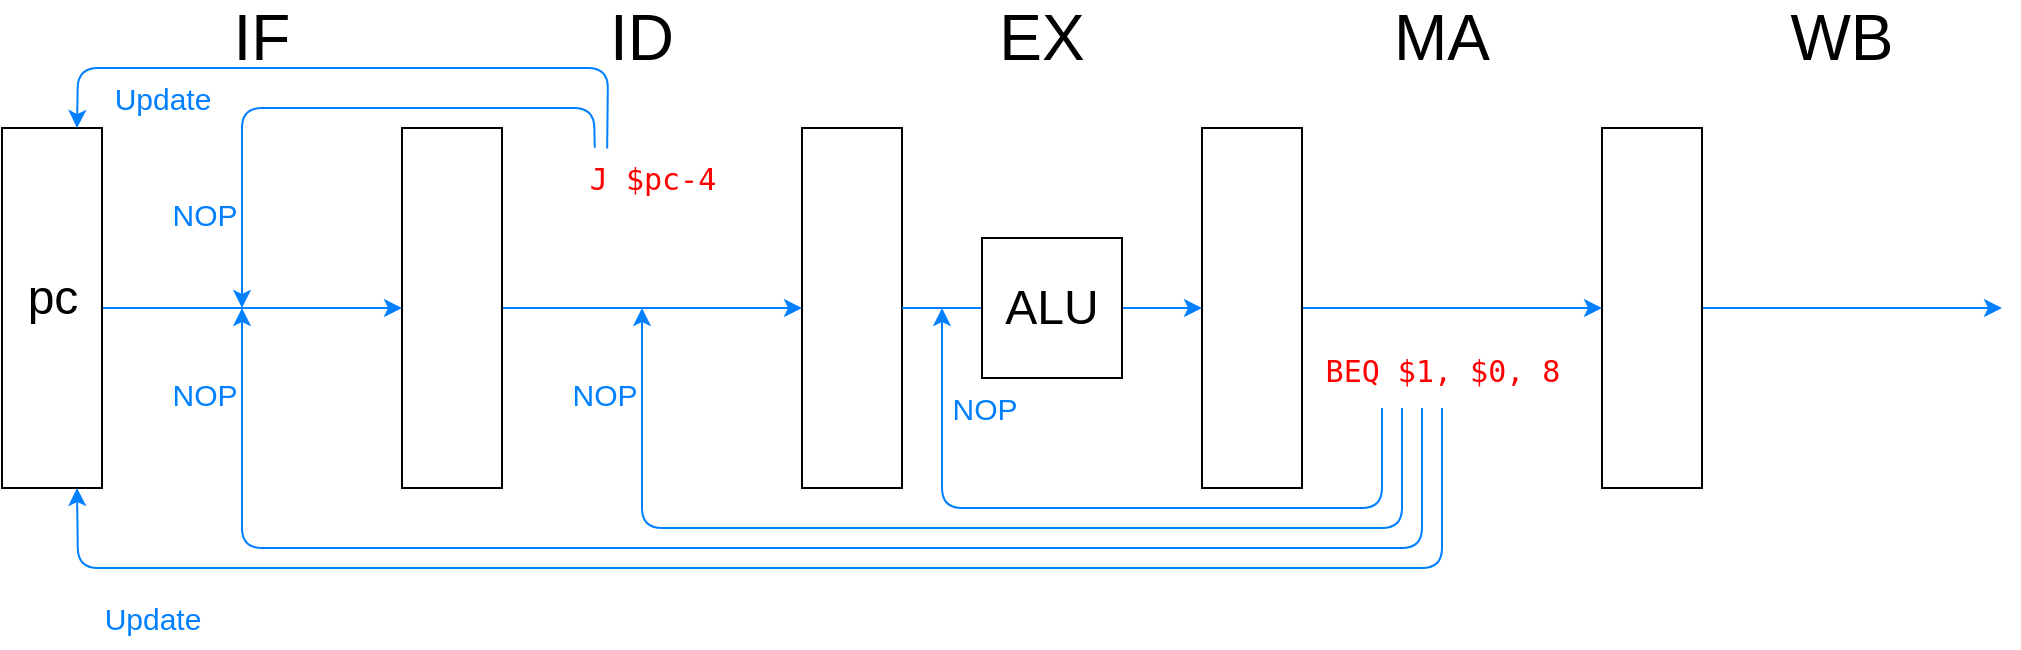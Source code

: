 <mxfile>
    <diagram name="Copy of Copy of Page-2" id="CYs3yb7ZAEGawhhmv_HU">
        <mxGraphModel dx="2024" dy="572" grid="1" gridSize="10" guides="1" tooltips="1" connect="1" arrows="1" fold="1" page="1" pageScale="1" pageWidth="850" pageHeight="1100" math="0" shadow="0">
            <root>
                <mxCell id="PFlZ0W-X7NKPzfCehPSE-0"/>
                <mxCell id="PFlZ0W-X7NKPzfCehPSE-1" parent="PFlZ0W-X7NKPzfCehPSE-0"/>
                <mxCell id="PFlZ0W-X7NKPzfCehPSE-2" style="edgeStyle=none;html=1;exitX=1;exitY=0.5;exitDx=0;exitDy=0;entryX=0;entryY=0.5;entryDx=0;entryDy=0;strokeColor=#007FFF;fontSize=18;fontColor=#000000;" edge="1" parent="PFlZ0W-X7NKPzfCehPSE-1" source="PFlZ0W-X7NKPzfCehPSE-3" target="PFlZ0W-X7NKPzfCehPSE-6">
                    <mxGeometry relative="1" as="geometry"/>
                </mxCell>
                <mxCell id="PFlZ0W-X7NKPzfCehPSE-3" value="" style="rounded=0;whiteSpace=wrap;html=1;fontColor=#000000;" vertex="1" parent="PFlZ0W-X7NKPzfCehPSE-1">
                    <mxGeometry x="200" y="280" width="50" height="180" as="geometry"/>
                </mxCell>
                <mxCell id="PFlZ0W-X7NKPzfCehPSE-4" value="pc" style="text;html=1;align=center;verticalAlign=middle;resizable=0;points=[];autosize=1;strokeColor=none;fillColor=none;fontColor=#000000;fontSize=24;" vertex="1" parent="PFlZ0W-X7NKPzfCehPSE-1">
                    <mxGeometry x="200" y="345" width="50" height="40" as="geometry"/>
                </mxCell>
                <mxCell id="PFlZ0W-X7NKPzfCehPSE-5" style="edgeStyle=none;html=1;exitX=1;exitY=0.5;exitDx=0;exitDy=0;entryX=0;entryY=0.5;entryDx=0;entryDy=0;strokeColor=#007FFF;fontSize=18;fontColor=#000000;" edge="1" parent="PFlZ0W-X7NKPzfCehPSE-1" source="PFlZ0W-X7NKPzfCehPSE-6" target="PFlZ0W-X7NKPzfCehPSE-8">
                    <mxGeometry relative="1" as="geometry"/>
                </mxCell>
                <mxCell id="PFlZ0W-X7NKPzfCehPSE-6" value="" style="rounded=0;whiteSpace=wrap;html=1;fontColor=#000000;" vertex="1" parent="PFlZ0W-X7NKPzfCehPSE-1">
                    <mxGeometry x="400" y="280" width="50" height="180" as="geometry"/>
                </mxCell>
                <mxCell id="PFlZ0W-X7NKPzfCehPSE-7" style="edgeStyle=none;html=1;exitX=1;exitY=0.5;exitDx=0;exitDy=0;entryX=0;entryY=0.5;entryDx=0;entryDy=0;strokeColor=#007FFF;fontSize=18;fontColor=#000000;startArrow=none;" edge="1" parent="PFlZ0W-X7NKPzfCehPSE-1" source="PFlZ0W-X7NKPzfCehPSE-19" target="PFlZ0W-X7NKPzfCehPSE-10">
                    <mxGeometry relative="1" as="geometry"/>
                </mxCell>
                <mxCell id="PFlZ0W-X7NKPzfCehPSE-8" value="" style="rounded=0;whiteSpace=wrap;html=1;fontColor=#000000;" vertex="1" parent="PFlZ0W-X7NKPzfCehPSE-1">
                    <mxGeometry x="600" y="280" width="50" height="180" as="geometry"/>
                </mxCell>
                <mxCell id="PFlZ0W-X7NKPzfCehPSE-9" style="edgeStyle=none;html=1;exitX=1;exitY=0.5;exitDx=0;exitDy=0;entryX=0;entryY=0.5;entryDx=0;entryDy=0;strokeColor=#007FFF;fontSize=18;fontColor=#000000;" edge="1" parent="PFlZ0W-X7NKPzfCehPSE-1" source="PFlZ0W-X7NKPzfCehPSE-10" target="PFlZ0W-X7NKPzfCehPSE-12">
                    <mxGeometry relative="1" as="geometry"/>
                </mxCell>
                <mxCell id="PFlZ0W-X7NKPzfCehPSE-10" value="" style="rounded=0;whiteSpace=wrap;html=1;fontColor=#000000;" vertex="1" parent="PFlZ0W-X7NKPzfCehPSE-1">
                    <mxGeometry x="800" y="280" width="50" height="180" as="geometry"/>
                </mxCell>
                <mxCell id="PFlZ0W-X7NKPzfCehPSE-11" style="edgeStyle=none;html=1;exitX=1;exitY=0.5;exitDx=0;exitDy=0;entryX=0;entryY=0.5;entryDx=0;entryDy=0;strokeColor=#007FFF;fontSize=18;fontColor=#000000;" edge="1" parent="PFlZ0W-X7NKPzfCehPSE-1" source="PFlZ0W-X7NKPzfCehPSE-12">
                    <mxGeometry relative="1" as="geometry">
                        <mxPoint x="1200" y="370" as="targetPoint"/>
                    </mxGeometry>
                </mxCell>
                <mxCell id="PFlZ0W-X7NKPzfCehPSE-12" value="" style="rounded=0;whiteSpace=wrap;html=1;fontColor=#000000;" vertex="1" parent="PFlZ0W-X7NKPzfCehPSE-1">
                    <mxGeometry x="1000" y="280" width="50" height="180" as="geometry"/>
                </mxCell>
                <mxCell id="PFlZ0W-X7NKPzfCehPSE-13" value="&lt;font style=&quot;font-size: 32px;&quot;&gt;IF&lt;/font&gt;" style="text;html=1;strokeColor=none;fillColor=none;align=center;verticalAlign=middle;whiteSpace=wrap;rounded=0;fontSize=32;fontColor=#000000;" vertex="1" parent="PFlZ0W-X7NKPzfCehPSE-1">
                    <mxGeometry x="300" y="220" width="60" height="30" as="geometry"/>
                </mxCell>
                <mxCell id="PFlZ0W-X7NKPzfCehPSE-14" value="&lt;font style=&quot;font-size: 32px;&quot;&gt;ID&lt;/font&gt;" style="text;html=1;strokeColor=none;fillColor=none;align=center;verticalAlign=middle;whiteSpace=wrap;rounded=0;fontSize=32;fontColor=#000000;" vertex="1" parent="PFlZ0W-X7NKPzfCehPSE-1">
                    <mxGeometry x="490" y="220" width="60" height="30" as="geometry"/>
                </mxCell>
                <mxCell id="PFlZ0W-X7NKPzfCehPSE-15" value="&lt;font style=&quot;font-size: 32px;&quot;&gt;EX&lt;/font&gt;" style="text;html=1;strokeColor=none;fillColor=none;align=center;verticalAlign=middle;whiteSpace=wrap;rounded=0;fontSize=32;fontColor=#000000;" vertex="1" parent="PFlZ0W-X7NKPzfCehPSE-1">
                    <mxGeometry x="690" y="220" width="60" height="30" as="geometry"/>
                </mxCell>
                <mxCell id="PFlZ0W-X7NKPzfCehPSE-16" value="&lt;font style=&quot;font-size: 32px;&quot;&gt;MA&lt;/font&gt;" style="text;html=1;strokeColor=none;fillColor=none;align=center;verticalAlign=middle;whiteSpace=wrap;rounded=0;fontSize=32;fontColor=#000000;" vertex="1" parent="PFlZ0W-X7NKPzfCehPSE-1">
                    <mxGeometry x="890" y="220" width="60" height="30" as="geometry"/>
                </mxCell>
                <mxCell id="PFlZ0W-X7NKPzfCehPSE-17" value="&lt;font style=&quot;font-size: 32px;&quot;&gt;WB&lt;/font&gt;" style="text;html=1;strokeColor=none;fillColor=none;align=center;verticalAlign=middle;whiteSpace=wrap;rounded=0;fontSize=32;fontColor=#000000;" vertex="1" parent="PFlZ0W-X7NKPzfCehPSE-1">
                    <mxGeometry x="1090" y="220" width="60" height="30" as="geometry"/>
                </mxCell>
                <mxCell id="PFlZ0W-X7NKPzfCehPSE-18" value="" style="edgeStyle=none;html=1;exitX=1;exitY=0.5;exitDx=0;exitDy=0;entryX=0;entryY=0.5;entryDx=0;entryDy=0;strokeColor=#007FFF;fontSize=18;fontColor=#000000;endArrow=none;" edge="1" parent="PFlZ0W-X7NKPzfCehPSE-1" source="PFlZ0W-X7NKPzfCehPSE-8" target="PFlZ0W-X7NKPzfCehPSE-19">
                    <mxGeometry relative="1" as="geometry">
                        <mxPoint x="650" y="370" as="sourcePoint"/>
                        <mxPoint x="800" y="370" as="targetPoint"/>
                    </mxGeometry>
                </mxCell>
                <mxCell id="PFlZ0W-X7NKPzfCehPSE-19" value="&lt;font style=&quot;font-size: 24px;&quot;&gt;ALU&lt;/font&gt;" style="rounded=0;whiteSpace=wrap;html=1;fontColor=#000000;" vertex="1" parent="PFlZ0W-X7NKPzfCehPSE-1">
                    <mxGeometry x="690" y="335" width="70" height="70" as="geometry"/>
                </mxCell>
                <mxCell id="PFlZ0W-X7NKPzfCehPSE-20" value="J $pc-4" style="text;html=1;align=center;verticalAlign=middle;resizable=0;points=[];autosize=1;strokeColor=none;fillColor=none;fontSize=15;fontColor=#FF0000;fontFamily=Monospace;" vertex="1" parent="PFlZ0W-X7NKPzfCehPSE-1">
                    <mxGeometry x="480" y="290" width="90" height="30" as="geometry"/>
                </mxCell>
                <mxCell id="qF0k6bz7F3KqSEdvzE9X-1" value="" style="endArrow=classic;html=1;fontSize=15;fontColor=#FF0000;exitX=0.182;exitY=-0.004;exitDx=0;exitDy=0;exitPerimeter=0;strokeColor=#007FFF;" edge="1" parent="PFlZ0W-X7NKPzfCehPSE-1" source="PFlZ0W-X7NKPzfCehPSE-20">
                    <mxGeometry width="50" height="50" relative="1" as="geometry">
                        <mxPoint x="580" y="210" as="sourcePoint"/>
                        <mxPoint x="320" y="370" as="targetPoint"/>
                        <Array as="points">
                            <mxPoint x="496" y="270"/>
                            <mxPoint x="320" y="270"/>
                        </Array>
                    </mxGeometry>
                </mxCell>
                <mxCell id="qF0k6bz7F3KqSEdvzE9X-2" value="NOP" style="text;html=1;align=center;verticalAlign=middle;resizable=0;points=[];autosize=1;strokeColor=none;fillColor=none;fontSize=15;fontColor=#007FFF;" vertex="1" parent="PFlZ0W-X7NKPzfCehPSE-1">
                    <mxGeometry x="271" y="308" width="60" height="30" as="geometry"/>
                </mxCell>
                <mxCell id="qx0_Z9T8aNBHC0_EdeC6-0" value="" style="endArrow=classic;html=1;fontSize=15;fontColor=#FF0000;exitX=0.251;exitY=0.009;exitDx=0;exitDy=0;exitPerimeter=0;strokeColor=#007FFF;entryX=0.75;entryY=0;entryDx=0;entryDy=0;" edge="1" parent="PFlZ0W-X7NKPzfCehPSE-1" source="PFlZ0W-X7NKPzfCehPSE-20" target="PFlZ0W-X7NKPzfCehPSE-3">
                    <mxGeometry width="50" height="50" relative="1" as="geometry">
                        <mxPoint x="496.38" y="289.88" as="sourcePoint"/>
                        <mxPoint x="380" y="370" as="targetPoint"/>
                        <Array as="points">
                            <mxPoint x="503" y="250"/>
                            <mxPoint x="238" y="250"/>
                        </Array>
                    </mxGeometry>
                </mxCell>
                <mxCell id="qx0_Z9T8aNBHC0_EdeC6-1" value="Update" style="text;html=1;align=center;verticalAlign=middle;resizable=0;points=[];autosize=1;strokeColor=none;fillColor=none;fontSize=15;fontColor=#007FFF;" vertex="1" parent="PFlZ0W-X7NKPzfCehPSE-1">
                    <mxGeometry x="245" y="250" width="70" height="30" as="geometry"/>
                </mxCell>
                <mxCell id="qx0_Z9T8aNBHC0_EdeC6-2" value="BEQ $1, $0, 8" style="text;html=1;align=center;verticalAlign=middle;resizable=0;points=[];autosize=1;strokeColor=none;fillColor=none;fontSize=15;fontColor=#FF0000;fontFamily=Monospace;" vertex="1" parent="PFlZ0W-X7NKPzfCehPSE-1">
                    <mxGeometry x="850" y="386" width="140" height="30" as="geometry"/>
                </mxCell>
                <mxCell id="qx0_Z9T8aNBHC0_EdeC6-3" value="" style="endArrow=classic;html=1;fontSize=15;fontColor=#FF0000;strokeColor=#007FFF;entryX=0.75;entryY=1;entryDx=0;entryDy=0;" edge="1" parent="PFlZ0W-X7NKPzfCehPSE-1" target="PFlZ0W-X7NKPzfCehPSE-3">
                    <mxGeometry width="50" height="50" relative="1" as="geometry">
                        <mxPoint x="920" y="420" as="sourcePoint"/>
                        <mxPoint x="630" y="530" as="targetPoint"/>
                        <Array as="points">
                            <mxPoint x="920" y="500"/>
                            <mxPoint x="238" y="500"/>
                        </Array>
                    </mxGeometry>
                </mxCell>
                <mxCell id="qx0_Z9T8aNBHC0_EdeC6-4" value="Update" style="text;html=1;align=center;verticalAlign=middle;resizable=0;points=[];autosize=1;strokeColor=none;fillColor=none;fontSize=15;fontColor=#007FFF;" vertex="1" parent="PFlZ0W-X7NKPzfCehPSE-1">
                    <mxGeometry x="240" y="510" width="70" height="30" as="geometry"/>
                </mxCell>
                <mxCell id="qx0_Z9T8aNBHC0_EdeC6-5" value="" style="endArrow=classic;html=1;fontSize=15;fontColor=#FF0000;strokeColor=#007FFF;" edge="1" parent="PFlZ0W-X7NKPzfCehPSE-1">
                    <mxGeometry width="50" height="50" relative="1" as="geometry">
                        <mxPoint x="910" y="420" as="sourcePoint"/>
                        <mxPoint x="320" y="370" as="targetPoint"/>
                        <Array as="points">
                            <mxPoint x="910" y="490"/>
                            <mxPoint x="320" y="490"/>
                        </Array>
                    </mxGeometry>
                </mxCell>
                <mxCell id="qx0_Z9T8aNBHC0_EdeC6-6" value="" style="endArrow=classic;html=1;fontSize=15;fontColor=#FF0000;strokeColor=#007FFF;" edge="1" parent="PFlZ0W-X7NKPzfCehPSE-1">
                    <mxGeometry width="50" height="50" relative="1" as="geometry">
                        <mxPoint x="900" y="420" as="sourcePoint"/>
                        <mxPoint x="520" y="370" as="targetPoint"/>
                        <Array as="points">
                            <mxPoint x="900" y="480"/>
                            <mxPoint x="520" y="480"/>
                        </Array>
                    </mxGeometry>
                </mxCell>
                <mxCell id="qx0_Z9T8aNBHC0_EdeC6-7" value="" style="endArrow=classic;html=1;fontSize=15;fontColor=#FF0000;strokeColor=#007FFF;" edge="1" parent="PFlZ0W-X7NKPzfCehPSE-1">
                    <mxGeometry width="50" height="50" relative="1" as="geometry">
                        <mxPoint x="890" y="420" as="sourcePoint"/>
                        <mxPoint x="670" y="370" as="targetPoint"/>
                        <Array as="points">
                            <mxPoint x="890" y="470"/>
                            <mxPoint x="670" y="470"/>
                        </Array>
                    </mxGeometry>
                </mxCell>
                <mxCell id="qx0_Z9T8aNBHC0_EdeC6-8" value="NOP" style="text;html=1;align=center;verticalAlign=middle;resizable=0;points=[];autosize=1;strokeColor=none;fillColor=none;fontSize=15;fontColor=#007FFF;" vertex="1" parent="PFlZ0W-X7NKPzfCehPSE-1">
                    <mxGeometry x="271" y="398" width="60" height="30" as="geometry"/>
                </mxCell>
                <mxCell id="qx0_Z9T8aNBHC0_EdeC6-9" value="NOP" style="text;html=1;align=center;verticalAlign=middle;resizable=0;points=[];autosize=1;strokeColor=none;fillColor=none;fontSize=15;fontColor=#007FFF;" vertex="1" parent="PFlZ0W-X7NKPzfCehPSE-1">
                    <mxGeometry x="471" y="398" width="60" height="30" as="geometry"/>
                </mxCell>
                <mxCell id="qx0_Z9T8aNBHC0_EdeC6-10" value="NOP" style="text;html=1;align=center;verticalAlign=middle;resizable=0;points=[];autosize=1;strokeColor=none;fillColor=none;fontSize=15;fontColor=#007FFF;" vertex="1" parent="PFlZ0W-X7NKPzfCehPSE-1">
                    <mxGeometry x="661" y="405" width="60" height="30" as="geometry"/>
                </mxCell>
            </root>
        </mxGraphModel>
    </diagram>
    <diagram name="Copy of Page-2" id="Xkvpdoq5gCxRNWAqrkyJ">
        <mxGraphModel dx="1320" dy="373" grid="1" gridSize="10" guides="1" tooltips="1" connect="1" arrows="1" fold="1" page="1" pageScale="1" pageWidth="850" pageHeight="1100" math="0" shadow="0">
            <root>
                <mxCell id="5bnx0r8grQD3IicWmskV-0"/>
                <mxCell id="5bnx0r8grQD3IicWmskV-1" parent="5bnx0r8grQD3IicWmskV-0"/>
                <mxCell id="5bnx0r8grQD3IicWmskV-2" style="edgeStyle=none;html=1;exitX=1;exitY=0.5;exitDx=0;exitDy=0;entryX=0;entryY=0.5;entryDx=0;entryDy=0;strokeColor=#007FFF;fontSize=18;fontColor=#000000;" edge="1" parent="5bnx0r8grQD3IicWmskV-1" source="5bnx0r8grQD3IicWmskV-3" target="5bnx0r8grQD3IicWmskV-6">
                    <mxGeometry relative="1" as="geometry"/>
                </mxCell>
                <mxCell id="5bnx0r8grQD3IicWmskV-3" value="" style="rounded=0;whiteSpace=wrap;html=1;fontColor=#000000;" vertex="1" parent="5bnx0r8grQD3IicWmskV-1">
                    <mxGeometry x="200" y="280" width="50" height="180" as="geometry"/>
                </mxCell>
                <mxCell id="5bnx0r8grQD3IicWmskV-4" value="pc" style="text;html=1;align=center;verticalAlign=middle;resizable=0;points=[];autosize=1;strokeColor=none;fillColor=none;fontColor=#000000;fontSize=24;" vertex="1" parent="5bnx0r8grQD3IicWmskV-1">
                    <mxGeometry x="200" y="345" width="50" height="40" as="geometry"/>
                </mxCell>
                <mxCell id="5bnx0r8grQD3IicWmskV-5" style="edgeStyle=none;html=1;exitX=1;exitY=0.5;exitDx=0;exitDy=0;entryX=0;entryY=0.5;entryDx=0;entryDy=0;strokeColor=#007FFF;fontSize=18;fontColor=#000000;" edge="1" parent="5bnx0r8grQD3IicWmskV-1" source="5bnx0r8grQD3IicWmskV-6" target="5bnx0r8grQD3IicWmskV-8">
                    <mxGeometry relative="1" as="geometry"/>
                </mxCell>
                <mxCell id="5bnx0r8grQD3IicWmskV-6" value="" style="rounded=0;whiteSpace=wrap;html=1;fontColor=#000000;" vertex="1" parent="5bnx0r8grQD3IicWmskV-1">
                    <mxGeometry x="400" y="280" width="50" height="180" as="geometry"/>
                </mxCell>
                <mxCell id="5bnx0r8grQD3IicWmskV-7" style="edgeStyle=none;html=1;exitX=1;exitY=0.5;exitDx=0;exitDy=0;entryX=0;entryY=0.5;entryDx=0;entryDy=0;strokeColor=#007FFF;fontSize=18;fontColor=#000000;startArrow=none;" edge="1" parent="5bnx0r8grQD3IicWmskV-1" source="5bnx0r8grQD3IicWmskV-19" target="5bnx0r8grQD3IicWmskV-10">
                    <mxGeometry relative="1" as="geometry"/>
                </mxCell>
                <mxCell id="5bnx0r8grQD3IicWmskV-8" value="" style="rounded=0;whiteSpace=wrap;html=1;fontColor=#000000;" vertex="1" parent="5bnx0r8grQD3IicWmskV-1">
                    <mxGeometry x="600" y="280" width="50" height="180" as="geometry"/>
                </mxCell>
                <mxCell id="5bnx0r8grQD3IicWmskV-9" style="edgeStyle=none;html=1;exitX=1;exitY=0.5;exitDx=0;exitDy=0;entryX=0;entryY=0.5;entryDx=0;entryDy=0;strokeColor=#007FFF;fontSize=18;fontColor=#000000;" edge="1" parent="5bnx0r8grQD3IicWmskV-1" source="5bnx0r8grQD3IicWmskV-10" target="5bnx0r8grQD3IicWmskV-12">
                    <mxGeometry relative="1" as="geometry"/>
                </mxCell>
                <mxCell id="5bnx0r8grQD3IicWmskV-10" value="" style="rounded=0;whiteSpace=wrap;html=1;fontColor=#000000;" vertex="1" parent="5bnx0r8grQD3IicWmskV-1">
                    <mxGeometry x="800" y="280" width="50" height="180" as="geometry"/>
                </mxCell>
                <mxCell id="5bnx0r8grQD3IicWmskV-11" style="edgeStyle=none;html=1;exitX=1;exitY=0.5;exitDx=0;exitDy=0;entryX=0;entryY=0.5;entryDx=0;entryDy=0;strokeColor=#007FFF;fontSize=18;fontColor=#000000;" edge="1" parent="5bnx0r8grQD3IicWmskV-1" source="5bnx0r8grQD3IicWmskV-12">
                    <mxGeometry relative="1" as="geometry">
                        <mxPoint x="1200" y="370" as="targetPoint"/>
                    </mxGeometry>
                </mxCell>
                <mxCell id="5bnx0r8grQD3IicWmskV-12" value="" style="rounded=0;whiteSpace=wrap;html=1;fontColor=#000000;" vertex="1" parent="5bnx0r8grQD3IicWmskV-1">
                    <mxGeometry x="1000" y="280" width="50" height="180" as="geometry"/>
                </mxCell>
                <mxCell id="5bnx0r8grQD3IicWmskV-13" value="&lt;font style=&quot;font-size: 32px;&quot;&gt;IF&lt;/font&gt;" style="text;html=1;strokeColor=none;fillColor=none;align=center;verticalAlign=middle;whiteSpace=wrap;rounded=0;fontSize=32;fontColor=#000000;" vertex="1" parent="5bnx0r8grQD3IicWmskV-1">
                    <mxGeometry x="300" y="220" width="60" height="30" as="geometry"/>
                </mxCell>
                <mxCell id="5bnx0r8grQD3IicWmskV-14" value="&lt;font style=&quot;font-size: 32px;&quot;&gt;ID&lt;/font&gt;" style="text;html=1;strokeColor=none;fillColor=none;align=center;verticalAlign=middle;whiteSpace=wrap;rounded=0;fontSize=32;fontColor=#000000;" vertex="1" parent="5bnx0r8grQD3IicWmskV-1">
                    <mxGeometry x="490" y="220" width="60" height="30" as="geometry"/>
                </mxCell>
                <mxCell id="5bnx0r8grQD3IicWmskV-15" value="&lt;font style=&quot;font-size: 32px;&quot;&gt;EX&lt;/font&gt;" style="text;html=1;strokeColor=none;fillColor=none;align=center;verticalAlign=middle;whiteSpace=wrap;rounded=0;fontSize=32;fontColor=#000000;" vertex="1" parent="5bnx0r8grQD3IicWmskV-1">
                    <mxGeometry x="690" y="220" width="60" height="30" as="geometry"/>
                </mxCell>
                <mxCell id="5bnx0r8grQD3IicWmskV-16" value="&lt;font style=&quot;font-size: 32px;&quot;&gt;MA&lt;/font&gt;" style="text;html=1;strokeColor=none;fillColor=none;align=center;verticalAlign=middle;whiteSpace=wrap;rounded=0;fontSize=32;fontColor=#000000;" vertex="1" parent="5bnx0r8grQD3IicWmskV-1">
                    <mxGeometry x="890" y="220" width="60" height="30" as="geometry"/>
                </mxCell>
                <mxCell id="5bnx0r8grQD3IicWmskV-17" value="&lt;font style=&quot;font-size: 32px;&quot;&gt;WB&lt;/font&gt;" style="text;html=1;strokeColor=none;fillColor=none;align=center;verticalAlign=middle;whiteSpace=wrap;rounded=0;fontSize=32;fontColor=#000000;" vertex="1" parent="5bnx0r8grQD3IicWmskV-1">
                    <mxGeometry x="1090" y="220" width="60" height="30" as="geometry"/>
                </mxCell>
                <mxCell id="5bnx0r8grQD3IicWmskV-18" value="" style="edgeStyle=none;html=1;exitX=1;exitY=0.5;exitDx=0;exitDy=0;entryX=0;entryY=0.5;entryDx=0;entryDy=0;strokeColor=#007FFF;fontSize=18;fontColor=#000000;endArrow=none;" edge="1" parent="5bnx0r8grQD3IicWmskV-1" source="5bnx0r8grQD3IicWmskV-8" target="5bnx0r8grQD3IicWmskV-19">
                    <mxGeometry relative="1" as="geometry">
                        <mxPoint x="650" y="370" as="sourcePoint"/>
                        <mxPoint x="800" y="370" as="targetPoint"/>
                    </mxGeometry>
                </mxCell>
                <mxCell id="5bnx0r8grQD3IicWmskV-19" value="&lt;font style=&quot;font-size: 24px;&quot;&gt;ALU&lt;/font&gt;" style="rounded=0;whiteSpace=wrap;html=1;fontColor=#000000;" vertex="1" parent="5bnx0r8grQD3IicWmskV-1">
                    <mxGeometry x="690" y="335" width="70" height="70" as="geometry"/>
                </mxCell>
                <mxCell id="-2xjPSP_KuHBYDSXXzZ_-0" value="ADD $3,&lt;font color=&quot;#ff0000&quot;&gt;$1&lt;/font&gt;,$2" style="text;html=1;align=center;verticalAlign=middle;resizable=0;points=[];autosize=1;strokeColor=none;fillColor=none;fontSize=15;fontColor=#007FFF;fontFamily=Monospace;" vertex="1" parent="5bnx0r8grQD3IicWmskV-1">
                    <mxGeometry x="460" y="315" width="130" height="30" as="geometry"/>
                </mxCell>
                <mxCell id="-2xjPSP_KuHBYDSXXzZ_-1" value="LD &lt;font color=&quot;#ff0000&quot;&gt;$1&lt;/font&gt;, 123($0)" style="text;html=1;align=center;verticalAlign=middle;resizable=0;points=[];autosize=1;strokeColor=none;fillColor=none;fontSize=15;fontColor=#007FFF;fontFamily=Monospace;" vertex="1" parent="5bnx0r8grQD3IicWmskV-1">
                    <mxGeometry x="660" y="405" width="150" height="30" as="geometry"/>
                </mxCell>
                <mxCell id="87OiMq-ThBPs8fheCv7n-0" value="" style="endArrow=classic;html=1;fontSize=15;fontColor=#FF0000;strokeColor=#007FFF;entryX=0.75;entryY=1;entryDx=0;entryDy=0;exitX=0.404;exitY=1.125;exitDx=0;exitDy=0;exitPerimeter=0;" edge="1" parent="5bnx0r8grQD3IicWmskV-1" source="-2xjPSP_KuHBYDSXXzZ_-1">
                    <mxGeometry width="50" height="50" relative="1" as="geometry">
                        <mxPoint x="920.45" y="415.39" as="sourcePoint"/>
                        <mxPoint x="237.5" y="460" as="targetPoint"/>
                        <Array as="points">
                            <mxPoint x="720" y="500"/>
                            <mxPoint x="238" y="500"/>
                        </Array>
                    </mxGeometry>
                </mxCell>
                <mxCell id="87OiMq-ThBPs8fheCv7n-1" value="" style="endArrow=classic;html=1;fontSize=15;fontColor=#FF0000;strokeColor=#007FFF;exitX=0.331;exitY=1.06;exitDx=0;exitDy=0;exitPerimeter=0;" edge="1" parent="5bnx0r8grQD3IicWmskV-1" source="-2xjPSP_KuHBYDSXXzZ_-1">
                    <mxGeometry width="50" height="50" relative="1" as="geometry">
                        <mxPoint x="910.82" y="416.74" as="sourcePoint"/>
                        <mxPoint x="320" y="370" as="targetPoint"/>
                        <Array as="points">
                            <mxPoint x="710" y="490"/>
                            <mxPoint x="320" y="490"/>
                        </Array>
                    </mxGeometry>
                </mxCell>
                <mxCell id="87OiMq-ThBPs8fheCv7n-2" value="" style="endArrow=classic;html=1;fontSize=15;fontColor=#FF0000;strokeColor=#007FFF;exitX=0.264;exitY=1.046;exitDx=0;exitDy=0;exitPerimeter=0;" edge="1" parent="5bnx0r8grQD3IicWmskV-1" source="-2xjPSP_KuHBYDSXXzZ_-1">
                    <mxGeometry width="50" height="50" relative="1" as="geometry">
                        <mxPoint x="900.65" y="418.36" as="sourcePoint"/>
                        <mxPoint x="520.0" y="370" as="targetPoint"/>
                        <Array as="points">
                            <mxPoint x="700" y="480"/>
                            <mxPoint x="520" y="480"/>
                        </Array>
                    </mxGeometry>
                </mxCell>
                <mxCell id="1uGS6Tmo5tW89a_lJv72-1" value="Stall" style="text;html=1;align=center;verticalAlign=middle;resizable=0;points=[];autosize=1;strokeColor=none;fillColor=none;fontSize=15;fontColor=#007FFF;" vertex="1" parent="5bnx0r8grQD3IicWmskV-1">
                    <mxGeometry x="520" y="405" width="50" height="30" as="geometry"/>
                </mxCell>
                <mxCell id="1uGS6Tmo5tW89a_lJv72-2" value="Not update" style="text;html=1;align=center;verticalAlign=middle;resizable=0;points=[];autosize=1;strokeColor=none;fillColor=none;fontSize=15;fontColor=#007FFF;" vertex="1" parent="5bnx0r8grQD3IicWmskV-1">
                    <mxGeometry x="185" y="500" width="100" height="30" as="geometry"/>
                </mxCell>
                <mxCell id="1uGS6Tmo5tW89a_lJv72-3" value="Stall" style="text;html=1;align=center;verticalAlign=middle;resizable=0;points=[];autosize=1;strokeColor=none;fillColor=none;fontSize=15;fontColor=#007FFF;" vertex="1" parent="5bnx0r8grQD3IicWmskV-1">
                    <mxGeometry x="320" y="405" width="50" height="30" as="geometry"/>
                </mxCell>
            </root>
        </mxGraphModel>
    </diagram>
    <diagram id="994Y_lF6fl5uqDlvDCms" name="Page-2">
        <mxGraphModel dx="2530" dy="715" grid="1" gridSize="10" guides="1" tooltips="1" connect="1" arrows="1" fold="1" page="1" pageScale="1" pageWidth="850" pageHeight="1100" math="0" shadow="0">
            <root>
                <mxCell id="0"/>
                <mxCell id="1" parent="0"/>
                <mxCell id="ubLCiusG5e7ECI12qxUM-21" style="edgeStyle=none;html=1;exitX=1;exitY=0.5;exitDx=0;exitDy=0;entryX=0;entryY=0.5;entryDx=0;entryDy=0;strokeColor=#007FFF;fontSize=18;fontColor=#000000;" parent="1" source="ubLCiusG5e7ECI12qxUM-2" target="ubLCiusG5e7ECI12qxUM-4" edge="1">
                    <mxGeometry relative="1" as="geometry"/>
                </mxCell>
                <mxCell id="ubLCiusG5e7ECI12qxUM-2" value="" style="rounded=0;whiteSpace=wrap;html=1;fontColor=#000000;" parent="1" vertex="1">
                    <mxGeometry x="200" y="280" width="50" height="180" as="geometry"/>
                </mxCell>
                <mxCell id="ubLCiusG5e7ECI12qxUM-3" value="pc" style="text;html=1;align=center;verticalAlign=middle;resizable=0;points=[];autosize=1;strokeColor=none;fillColor=none;fontColor=#000000;fontSize=24;" parent="1" vertex="1">
                    <mxGeometry x="200" y="345" width="50" height="40" as="geometry"/>
                </mxCell>
                <mxCell id="ubLCiusG5e7ECI12qxUM-22" style="edgeStyle=none;html=1;exitX=1;exitY=0.5;exitDx=0;exitDy=0;entryX=0;entryY=0.5;entryDx=0;entryDy=0;strokeColor=#007FFF;fontSize=18;fontColor=#000000;" parent="1" source="ubLCiusG5e7ECI12qxUM-4" target="ubLCiusG5e7ECI12qxUM-7" edge="1">
                    <mxGeometry relative="1" as="geometry"/>
                </mxCell>
                <mxCell id="ubLCiusG5e7ECI12qxUM-4" value="" style="rounded=0;whiteSpace=wrap;html=1;fontColor=#000000;" parent="1" vertex="1">
                    <mxGeometry x="400" y="280" width="50" height="180" as="geometry"/>
                </mxCell>
                <mxCell id="ubLCiusG5e7ECI12qxUM-23" style="edgeStyle=none;html=1;exitX=1;exitY=0.5;exitDx=0;exitDy=0;entryX=0;entryY=0.5;entryDx=0;entryDy=0;strokeColor=#007FFF;fontSize=18;fontColor=#000000;startArrow=none;" parent="1" source="ubLCiusG5e7ECI12qxUM-31" target="ubLCiusG5e7ECI12qxUM-11" edge="1">
                    <mxGeometry relative="1" as="geometry"/>
                </mxCell>
                <mxCell id="ubLCiusG5e7ECI12qxUM-7" value="" style="rounded=0;whiteSpace=wrap;html=1;fontColor=#000000;" parent="1" vertex="1">
                    <mxGeometry x="600" y="280" width="50" height="180" as="geometry"/>
                </mxCell>
                <mxCell id="ubLCiusG5e7ECI12qxUM-24" style="edgeStyle=none;html=1;exitX=1;exitY=0.5;exitDx=0;exitDy=0;entryX=0;entryY=0.5;entryDx=0;entryDy=0;strokeColor=#007FFF;fontSize=18;fontColor=#000000;" parent="1" source="ubLCiusG5e7ECI12qxUM-11" target="ubLCiusG5e7ECI12qxUM-15" edge="1">
                    <mxGeometry relative="1" as="geometry"/>
                </mxCell>
                <mxCell id="ubLCiusG5e7ECI12qxUM-11" value="" style="rounded=0;whiteSpace=wrap;html=1;fontColor=#000000;" parent="1" vertex="1">
                    <mxGeometry x="800" y="280" width="50" height="180" as="geometry"/>
                </mxCell>
                <mxCell id="ubLCiusG5e7ECI12qxUM-25" style="edgeStyle=none;html=1;exitX=1;exitY=0.5;exitDx=0;exitDy=0;entryX=0;entryY=0.5;entryDx=0;entryDy=0;strokeColor=#007FFF;fontSize=18;fontColor=#000000;" parent="1" source="ubLCiusG5e7ECI12qxUM-15" edge="1">
                    <mxGeometry relative="1" as="geometry">
                        <mxPoint x="1200" y="370" as="targetPoint"/>
                    </mxGeometry>
                </mxCell>
                <mxCell id="ubLCiusG5e7ECI12qxUM-15" value="" style="rounded=0;whiteSpace=wrap;html=1;fontColor=#000000;" parent="1" vertex="1">
                    <mxGeometry x="1000" y="280" width="50" height="180" as="geometry"/>
                </mxCell>
                <mxCell id="ubLCiusG5e7ECI12qxUM-26" value="&lt;font style=&quot;font-size: 32px;&quot;&gt;IF&lt;/font&gt;" style="text;html=1;strokeColor=none;fillColor=none;align=center;verticalAlign=middle;whiteSpace=wrap;rounded=0;fontSize=32;fontColor=#000000;" parent="1" vertex="1">
                    <mxGeometry x="300" y="220" width="60" height="30" as="geometry"/>
                </mxCell>
                <mxCell id="ubLCiusG5e7ECI12qxUM-27" value="&lt;font style=&quot;font-size: 32px;&quot;&gt;ID&lt;/font&gt;" style="text;html=1;strokeColor=none;fillColor=none;align=center;verticalAlign=middle;whiteSpace=wrap;rounded=0;fontSize=32;fontColor=#000000;" parent="1" vertex="1">
                    <mxGeometry x="490" y="220" width="60" height="30" as="geometry"/>
                </mxCell>
                <mxCell id="ubLCiusG5e7ECI12qxUM-28" value="&lt;font style=&quot;font-size: 32px;&quot;&gt;EX&lt;/font&gt;" style="text;html=1;strokeColor=none;fillColor=none;align=center;verticalAlign=middle;whiteSpace=wrap;rounded=0;fontSize=32;fontColor=#000000;" parent="1" vertex="1">
                    <mxGeometry x="690" y="220" width="60" height="30" as="geometry"/>
                </mxCell>
                <mxCell id="ubLCiusG5e7ECI12qxUM-29" value="&lt;font style=&quot;font-size: 32px;&quot;&gt;MA&lt;/font&gt;" style="text;html=1;strokeColor=none;fillColor=none;align=center;verticalAlign=middle;whiteSpace=wrap;rounded=0;fontSize=32;fontColor=#000000;" parent="1" vertex="1">
                    <mxGeometry x="890" y="220" width="60" height="30" as="geometry"/>
                </mxCell>
                <mxCell id="ubLCiusG5e7ECI12qxUM-30" value="&lt;font style=&quot;font-size: 32px;&quot;&gt;WB&lt;/font&gt;" style="text;html=1;strokeColor=none;fillColor=none;align=center;verticalAlign=middle;whiteSpace=wrap;rounded=0;fontSize=32;fontColor=#000000;" parent="1" vertex="1">
                    <mxGeometry x="1090" y="220" width="60" height="30" as="geometry"/>
                </mxCell>
                <mxCell id="ubLCiusG5e7ECI12qxUM-32" value="" style="edgeStyle=none;html=1;exitX=1;exitY=0.5;exitDx=0;exitDy=0;entryX=0;entryY=0.5;entryDx=0;entryDy=0;strokeColor=#007FFF;fontSize=18;fontColor=#000000;endArrow=none;" parent="1" source="ubLCiusG5e7ECI12qxUM-7" target="ubLCiusG5e7ECI12qxUM-31" edge="1">
                    <mxGeometry relative="1" as="geometry">
                        <mxPoint x="650" y="370" as="sourcePoint"/>
                        <mxPoint x="800" y="370" as="targetPoint"/>
                    </mxGeometry>
                </mxCell>
                <mxCell id="ubLCiusG5e7ECI12qxUM-31" value="&lt;font style=&quot;font-size: 24px;&quot;&gt;ALU&lt;/font&gt;" style="rounded=0;whiteSpace=wrap;html=1;fontColor=#000000;" parent="1" vertex="1">
                    <mxGeometry x="690" y="335" width="70" height="70" as="geometry"/>
                </mxCell>
                <mxCell id="uWdlgrX1wnbFot7BQpOh-1" style="edgeStyle=none;html=1;strokeColor=#007FFF;fontSize=18;fontColor=#000000;startArrow=none;" edge="1" parent="1">
                    <mxGeometry relative="1" as="geometry">
                        <mxPoint x="870" y="370" as="sourcePoint"/>
                        <mxPoint x="670" y="370" as="targetPoint"/>
                        <Array as="points">
                            <mxPoint x="870" y="260"/>
                            <mxPoint x="670" y="260"/>
                        </Array>
                    </mxGeometry>
                </mxCell>
                <mxCell id="uWdlgrX1wnbFot7BQpOh-2" value="Forward ADD result" style="text;html=1;align=center;verticalAlign=middle;resizable=0;points=[];autosize=1;strokeColor=none;fillColor=none;fontSize=15;fontColor=#007FFF;" vertex="1" parent="1">
                    <mxGeometry x="667" y="257" width="150" height="30" as="geometry"/>
                </mxCell>
                <mxCell id="uWdlgrX1wnbFot7BQpOh-3" style="edgeStyle=none;html=1;strokeColor=#007FFF;fontSize=18;fontColor=#000000;startArrow=none;" edge="1" parent="1">
                    <mxGeometry relative="1" as="geometry">
                        <mxPoint x="1070" y="370" as="sourcePoint"/>
                        <mxPoint x="680" y="370" as="targetPoint"/>
                        <Array as="points">
                            <mxPoint x="1070" y="480"/>
                            <mxPoint x="680" y="480"/>
                        </Array>
                    </mxGeometry>
                </mxCell>
                <mxCell id="uWdlgrX1wnbFot7BQpOh-4" value="Forward LD result" style="text;html=1;align=center;verticalAlign=middle;resizable=0;points=[];autosize=1;strokeColor=none;fillColor=none;fontSize=15;fontColor=#007FFF;" vertex="1" parent="1">
                    <mxGeometry x="795" y="480" width="140" height="30" as="geometry"/>
                </mxCell>
                <mxCell id="GqFj5qy9n1AWnxnV9hXz-1" value="ADD $3,$1,&lt;font color=&quot;#ff0000&quot;&gt;$2&lt;/font&gt;" style="text;html=1;align=center;verticalAlign=middle;resizable=0;points=[];autosize=1;strokeColor=none;fillColor=none;fontSize=15;fontColor=#007FFF;fontFamily=Monospace;" vertex="1" parent="1">
                    <mxGeometry x="668" y="283" width="130" height="30" as="geometry"/>
                </mxCell>
                <mxCell id="GqFj5qy9n1AWnxnV9hXz-2" value="ADDI &lt;font color=&quot;#ff0000&quot;&gt;$2&lt;/font&gt;,$0,123" style="text;html=1;align=center;verticalAlign=middle;resizable=0;points=[];autosize=1;strokeColor=none;fillColor=none;fontSize=15;fontColor=#007FFF;fontFamily=Monospace;" vertex="1" parent="1">
                    <mxGeometry x="849" y="283" width="150" height="30" as="geometry"/>
                </mxCell>
                <mxCell id="GqFj5qy9n1AWnxnV9hXz-3" value="ADD $3,&lt;font color=&quot;#ff0000&quot;&gt;$1&lt;/font&gt;,$2" style="text;html=1;align=center;verticalAlign=middle;resizable=0;points=[];autosize=1;strokeColor=none;fillColor=none;fontSize=15;fontColor=#007FFF;fontFamily=Monospace;" vertex="1" parent="1">
                    <mxGeometry x="674" y="414" width="130" height="30" as="geometry"/>
                </mxCell>
                <mxCell id="GqFj5qy9n1AWnxnV9hXz-4" value="LD &lt;font color=&quot;#ff0000&quot;&gt;$1&lt;/font&gt;, 123($0)" style="text;html=1;align=center;verticalAlign=middle;resizable=0;points=[];autosize=1;strokeColor=none;fillColor=none;fontSize=15;fontColor=#007FFF;fontFamily=Monospace;" vertex="1" parent="1">
                    <mxGeometry x="1065" y="414" width="150" height="30" as="geometry"/>
                </mxCell>
            </root>
        </mxGraphModel>
    </diagram>
    <diagram id="xqtikBZsjGqVfNbv5qxq" name="Page-1">
        <mxGraphModel dx="1518" dy="650" grid="1" gridSize="10" guides="1" tooltips="1" connect="1" arrows="1" fold="1" page="1" pageScale="1" pageWidth="850" pageHeight="1100" math="0" shadow="0">
            <root>
                <mxCell id="0"/>
                <mxCell id="1" parent="0"/>
                <mxCell id="2" value="dmac.v" style="rounded=0;whiteSpace=wrap;html=1;" parent="1" vertex="1">
                    <mxGeometry x="280" y="170" width="80" height="30" as="geometry"/>
                </mxCell>
                <mxCell id="4" value="mips.v" style="rounded=0;whiteSpace=wrap;html=1;" parent="1" vertex="1">
                    <mxGeometry x="160" y="170" width="80" height="30" as="geometry"/>
                </mxCell>
                <mxCell id="6" value="busarb.v" style="rounded=0;whiteSpace=wrap;html=1;" parent="1" vertex="1">
                    <mxGeometry x="340" y="220" width="80" height="30" as="geometry"/>
                </mxCell>
                <mxCell id="9" value="" style="endArrow=none;html=1;entryX=0;entryY=0.5;entryDx=0;entryDy=0;" parent="1" target="6" edge="1">
                    <mxGeometry width="50" height="50" relative="1" as="geometry">
                        <mxPoint x="200" y="235" as="sourcePoint"/>
                        <mxPoint x="290" y="234.58" as="targetPoint"/>
                    </mxGeometry>
                </mxCell>
                <mxCell id="10" value="" style="endArrow=none;html=1;entryX=0.5;entryY=1;entryDx=0;entryDy=0;" parent="1" target="4" edge="1">
                    <mxGeometry width="50" height="50" relative="1" as="geometry">
                        <mxPoint x="200" y="235" as="sourcePoint"/>
                        <mxPoint x="350" y="245" as="targetPoint"/>
                    </mxGeometry>
                </mxCell>
                <mxCell id="11" value="" style="endArrow=none;html=1;entryX=0.5;entryY=1;entryDx=0;entryDy=0;" parent="1" edge="1">
                    <mxGeometry width="50" height="50" relative="1" as="geometry">
                        <mxPoint x="320" y="235" as="sourcePoint"/>
                        <mxPoint x="320" y="200" as="targetPoint"/>
                    </mxGeometry>
                </mxCell>
                <mxCell id="12" value="sram.v" style="rounded=0;whiteSpace=wrap;html=1;" parent="1" vertex="1">
                    <mxGeometry x="240" y="270" width="80" height="30" as="geometry"/>
                </mxCell>
                <mxCell id="13" value="" style="endArrow=none;html=1;entryX=0.5;entryY=1;entryDx=0;entryDy=0;" parent="1" edge="1">
                    <mxGeometry width="50" height="50" relative="1" as="geometry">
                        <mxPoint x="280" y="270" as="sourcePoint"/>
                        <mxPoint x="280" y="235" as="targetPoint"/>
                    </mxGeometry>
                </mxCell>
                <mxCell id="16" value="" style="endArrow=classic;html=1;exitX=1;exitY=0.5;exitDx=0;exitDy=0;entryX=0;entryY=0.5;entryDx=0;entryDy=0;strokeColor=#007FFF;" parent="1" source="4" target="2" edge="1">
                    <mxGeometry width="50" height="50" relative="1" as="geometry">
                        <mxPoint x="280" y="180" as="sourcePoint"/>
                        <mxPoint x="330" y="130" as="targetPoint"/>
                    </mxGeometry>
                </mxCell>
                <mxCell id="17" value="&lt;font color=&quot;#007fff&quot;&gt;MMIO&lt;/font&gt;" style="text;html=1;align=center;verticalAlign=middle;resizable=0;points=[];autosize=1;strokeColor=none;fillColor=none;" parent="1" vertex="1">
                    <mxGeometry x="230" y="182" width="60" height="30" as="geometry"/>
                </mxCell>
            </root>
        </mxGraphModel>
    </diagram>
</mxfile>